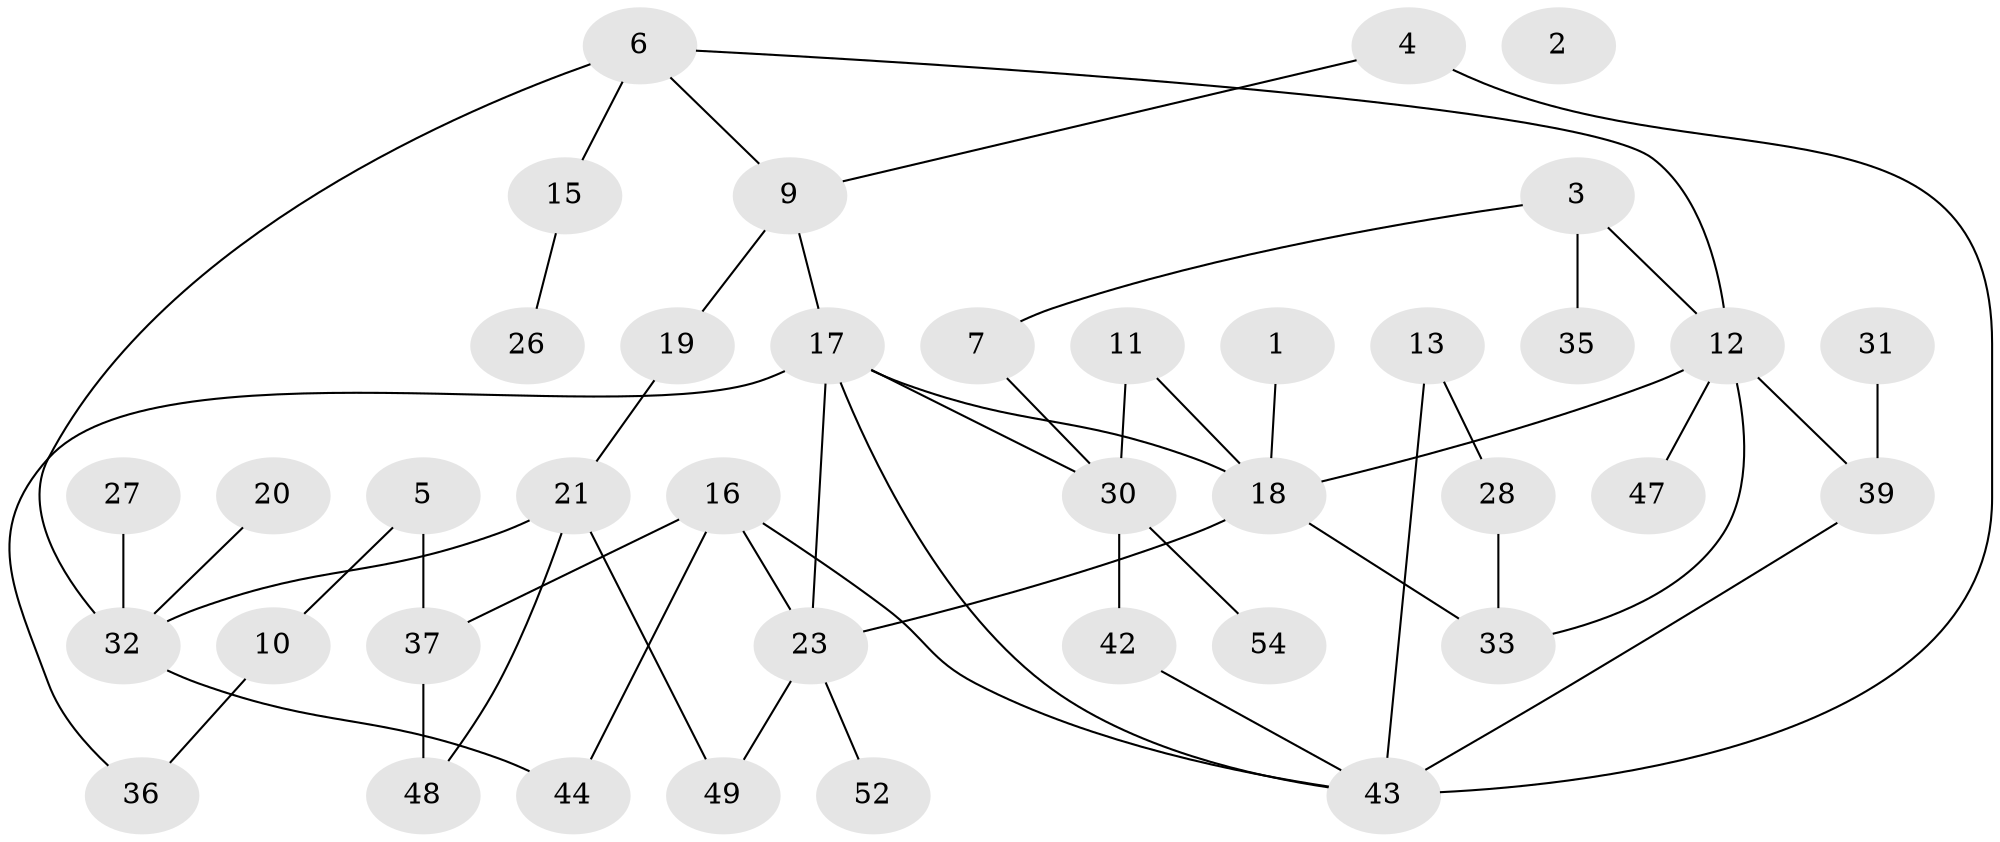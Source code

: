 // Generated by graph-tools (version 1.1) at 2025/23/03/03/25 07:23:29]
// undirected, 39 vertices, 52 edges
graph export_dot {
graph [start="1"]
  node [color=gray90,style=filled];
  1;
  2 [super="+8"];
  3 [super="+24"];
  4;
  5 [super="+38"];
  6 [super="+22"];
  7;
  9 [super="+14"];
  10;
  11 [super="+40"];
  12 [super="+50"];
  13;
  15 [super="+57"];
  16 [super="+51"];
  17;
  18 [super="+29"];
  19;
  20 [super="+25"];
  21 [super="+45"];
  23;
  26 [super="+41"];
  27 [super="+46"];
  28 [super="+56"];
  30 [super="+55"];
  31;
  32 [super="+34"];
  33;
  35;
  36;
  37;
  39;
  42;
  43 [super="+53"];
  44;
  47;
  48;
  49;
  52;
  54;
  1 -- 18;
  3 -- 35;
  3 -- 12;
  3 -- 7;
  4 -- 9;
  4 -- 43;
  5 -- 37;
  5 -- 10;
  6 -- 9;
  6 -- 15;
  6 -- 32;
  6 -- 12;
  7 -- 30;
  9 -- 17;
  9 -- 19;
  10 -- 36;
  11 -- 30;
  11 -- 18;
  12 -- 33;
  12 -- 39;
  12 -- 18;
  12 -- 47;
  13 -- 43 [weight=2];
  13 -- 28;
  15 -- 26;
  16 -- 23;
  16 -- 37;
  16 -- 43;
  16 -- 44;
  17 -- 18;
  17 -- 23;
  17 -- 30;
  17 -- 36;
  17 -- 43;
  18 -- 23;
  18 -- 33 [weight=2];
  19 -- 21;
  20 -- 32;
  21 -- 32;
  21 -- 48;
  21 -- 49;
  23 -- 49;
  23 -- 52;
  27 -- 32;
  28 -- 33;
  30 -- 54;
  30 -- 42;
  31 -- 39;
  32 -- 44;
  37 -- 48;
  39 -- 43;
  42 -- 43;
}
